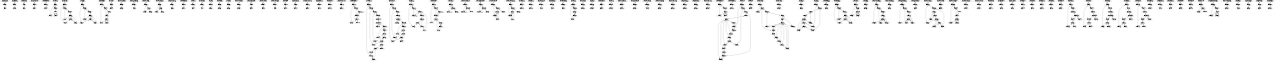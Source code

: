 digraph G {
size ="8.5,11";
StartgetStringL0 -> BasicL1
BasicL1 -> StartgetStringL0 [style=dashed]
BasicL1 -> EndL2
EndL2 -> BasicL1 [style=dashed]
StartgetNextL3 -> BasicL4
BasicL4 -> StartgetNextL3 [style=dashed]
BasicL4 -> EndL5
EndL5 -> BasicL4 [style=dashed]
StartsetNextL6 -> BasicL7
BasicL7 -> StartsetNextL6 [style=dashed]
BasicL7 -> EndL8
EndL8 -> BasicL7 [style=dashed]
Startconstructor1L9 -> BasicL10
BasicL10 -> Startconstructor1L9 [style=dashed]
BasicL10 -> EndL11
EndL11 -> BasicL10 [style=dashed]
StartaddToEndL12 -> BasicL13
BasicL13 -> StartaddToEndL12 [style=dashed]
BasicL13 -> EndL14
EndL14 -> BasicL13 [style=dashed]
StartaddL15 -> BasicL16
BasicL16 -> StartaddL15 [style=dashed]
BasicL16 -> trueL18
trueL18 -> BasicL16 [style=dashed]
trueL18 -> EndL17
EndL17 -> trueL18 [style=dashed]
EndL17 -> falseL20 [style=dashed]
EndL17 -> joinL19 [style=dashed]
EndL17 -> joinL19
joinL19 -> EndL17 [style=dashed]
joinL19 -> EndL17 [style=dashed]
joinL19 -> EndL17
EndL17 -> joinL19
BasicL16 -> falseL20
falseL20 -> BasicL16 [style=dashed]
falseL20 -> EndL17
StartremoveL21 -> BasicL22
BasicL22 -> StartremoveL21 [style=dashed]
BasicL22 -> trueL24
trueL24 -> BasicL22 [style=dashed]
trueL24 -> joinL25
joinL25 -> trueL24 [style=dashed]
joinL25 -> joinL28 [style=dashed]
joinL25 -> EndL23
EndL23 -> trueL27 [style=dashed]
EndL23 -> falseL29 [style=dashed]
EndL23 -> joinL25 [style=dashed]
EndL23 -> joinL28
joinL28 -> EndL23 [style=dashed]
joinL28 -> EndL23 [style=dashed]
joinL28 -> joinL25
EndL23 -> joinL28
BasicL22 -> falseL26
falseL26 -> BasicL22 [style=dashed]
falseL26 -> trueL27
trueL27 -> falseL26 [style=dashed]
trueL27 -> EndL23
falseL26 -> falseL29
falseL29 -> falseL26 [style=dashed]
falseL29 -> EndL23
StartgetL30 -> BasicL31
BasicL31 -> StartgetL30 [style=dashed]
BasicL31 -> trueL33
trueL33 -> BasicL31 [style=dashed]
trueL33 -> joinL34
joinL34 -> trueL33 [style=dashed]
joinL34 -> joinL37 [style=dashed]
joinL34 -> EndL32
EndL32 -> trueL36 [style=dashed]
EndL32 -> falseL38 [style=dashed]
EndL32 -> joinL34 [style=dashed]
EndL32 -> joinL37
joinL37 -> EndL32 [style=dashed]
joinL37 -> EndL32 [style=dashed]
joinL37 -> joinL34
EndL32 -> joinL37
BasicL31 -> falseL35
falseL35 -> BasicL31 [style=dashed]
falseL35 -> trueL36
trueL36 -> falseL35 [style=dashed]
trueL36 -> EndL32
falseL35 -> falseL38
falseL38 -> falseL35 [style=dashed]
falseL38 -> EndL32
StartindexOfL39 -> BasicL40
BasicL40 -> StartindexOfL39 [style=dashed]
BasicL40 -> trueL42
trueL42 -> BasicL40 [style=dashed]
trueL42 -> EndL41
EndL41 -> trueL42 [style=dashed]
EndL41 -> joinL46 [style=dashed]
EndL41 -> joinL43 [style=dashed]
EndL41 -> joinL43
joinL43 -> EndL41 [style=dashed]
joinL43 -> EndL41 [style=dashed]
joinL43 -> EndL41
EndL41 -> joinL43
BasicL40 -> falseL44
falseL44 -> BasicL40 [style=dashed]
falseL44 -> trueL45
trueL45 -> falseL44 [style=dashed]
trueL45 -> joinL46
joinL46 -> trueL45 [style=dashed]
joinL46 -> falseL44 [style=dashed]
joinL46 -> EndL41
falseL44 -> joinL46
StartsizeL47 -> BasicL48
BasicL48 -> StartsizeL47 [style=dashed]
BasicL48 -> EndL49
EndL49 -> BasicL48 [style=dashed]
StarttoLowerCaseL50 -> BasicL51
BasicL51 -> StarttoLowerCaseL50 [style=dashed]
BasicL51 -> EndL52
EndL52 -> BasicL51 [style=dashed]
StarttoUpperCaseL53 -> BasicL54
BasicL54 -> StarttoUpperCaseL53 [style=dashed]
BasicL54 -> EndL55
EndL55 -> BasicL54 [style=dashed]
StartstartsWithL56 -> BasicL57
BasicL57 -> StartstartsWithL56 [style=dashed]
BasicL57 -> trueL59
trueL59 -> BasicL57 [style=dashed]
trueL59 -> joinL60
joinL60 -> trueL59 [style=dashed]
joinL60 -> BasicL57 [style=dashed]
joinL60 -> EndL58
EndL58 -> joinL60 [style=dashed]
BasicL57 -> joinL60
StarthasSubstringL61 -> BasicL62
BasicL62 -> StarthasSubstringL61 [style=dashed]
BasicL62 -> trueL64
trueL64 -> BasicL62 [style=dashed]
trueL64 -> joinL65
joinL65 -> trueL64 [style=dashed]
joinL65 -> BasicL62 [style=dashed]
joinL65 -> EndL63
EndL63 -> joinL65 [style=dashed]
BasicL62 -> joinL65
Startconstructor1L66 -> BasicL67
BasicL67 -> Startconstructor1L66 [style=dashed]
BasicL67 -> EndL68
EndL68 -> BasicL67 [style=dashed]
StartaddToEndL69 -> BasicL70
BasicL70 -> StartaddToEndL69 [style=dashed]
BasicL70 -> EndL71
EndL71 -> BasicL70 [style=dashed]
StartaddL72 -> BasicL73
BasicL73 -> StartaddL72 [style=dashed]
BasicL73 -> EndL74
EndL74 -> BasicL73 [style=dashed]
StartremoveL75 -> BasicL76
BasicL76 -> StartremoveL75 [style=dashed]
BasicL76 -> EndL77
EndL77 -> BasicL76 [style=dashed]
StartgetL78 -> BasicL79
BasicL79 -> StartgetL78 [style=dashed]
BasicL79 -> EndL80
EndL80 -> BasicL79 [style=dashed]
StartindexOfL81 -> BasicL82
BasicL82 -> StartindexOfL81 [style=dashed]
BasicL82 -> EndL83
EndL83 -> BasicL82 [style=dashed]
StartsizeL84 -> BasicL85
BasicL85 -> StartsizeL84 [style=dashed]
BasicL85 -> EndL86
EndL86 -> BasicL85 [style=dashed]
StarttoLowerCaseL87 -> BasicL88
BasicL88 -> StarttoLowerCaseL87 [style=dashed]
BasicL88 -> EndL89
EndL89 -> BasicL88 [style=dashed]
StarttoUpperCaseL90 -> BasicL91
BasicL91 -> StarttoUpperCaseL90 [style=dashed]
BasicL91 -> EndL92
EndL92 -> BasicL91 [style=dashed]
StartstartsWithL93 -> BasicL94
BasicL94 -> StartstartsWithL93 [style=dashed]
BasicL94 -> EndL95
EndL95 -> BasicL94 [style=dashed]
StarthasSubstringL96 -> BasicL97
BasicL97 -> StarthasSubstringL96 [style=dashed]
BasicL97 -> EndL98
EndL98 -> BasicL97 [style=dashed]
StartmainL99 -> BasicL100
BasicL100 -> StartmainL99 [style=dashed]
BasicL100 -> EndL101
EndL101 -> BasicL100 [style=dashed]
StartgetStringL102 -> BasicL103
BasicL103 -> StartgetStringL102 [style=dashed]
BasicL103 -> EndL104
EndL104 -> BasicL103 [style=dashed]
Startconstructor1L105 -> BasicL106
BasicL106 -> Startconstructor1L105 [style=dashed]
BasicL106 -> EndL107
EndL107 -> BasicL106 [style=dashed]
StartgetNextL108 -> BasicL109
BasicL109 -> StartgetNextL108 [style=dashed]
BasicL109 -> EndL110
EndL110 -> BasicL109 [style=dashed]
StartsetNextL111 -> BasicL112
BasicL112 -> StartsetNextL111 [style=dashed]
BasicL112 -> EndL113
EndL113 -> BasicL112 [style=dashed]
Startconstructor1L114 -> BasicL115
BasicL115 -> Startconstructor1L114 [style=dashed]
BasicL115 -> EndL116
EndL116 -> BasicL115 [style=dashed]
StartaddToEndL117 -> BasicL118
BasicL118 -> StartaddToEndL117 [style=dashed]
BasicL118 -> trueL120
trueL120 -> BasicL118 [style=dashed]
trueL120 -> joinL121
joinL121 -> trueL120 [style=dashed]
joinL121 -> BasicL124 [style=dashed]
joinL121 -> EndL119
EndL119 -> joinL121 [style=dashed]
BasicL118 -> falseL122
falseL122 -> BasicL118 [style=dashed]
falseL122 -> LoopL123
LoopL123 -> falseL122 [style=dashed]
LoopL123 -> LoopL123 [style=dashed]
LoopL123 -> LoopL123
LoopL123 -> BasicL124
BasicL124 -> falseL122 [style=dashed]
BasicL124 -> LoopL123 [style=dashed]
BasicL124 -> joinL121
falseL122 -> BasicL124
StartaddL125 -> BasicL126
BasicL126 -> StartaddL125 [style=dashed]
BasicL126 -> trueL128
trueL128 -> BasicL126 [style=dashed]
trueL128 -> trueL130
trueL130 -> trueL128 [style=dashed]
trueL130 -> joinL131
joinL131 -> trueL130 [style=dashed]
joinL131 -> falseL132 [style=dashed]
joinL131 -> joinL129
joinL129 -> joinL131 [style=dashed]
joinL129 -> joinL135 [style=dashed]
joinL129 -> EndL127
EndL127 -> joinL129 [style=dashed]
trueL128 -> falseL132
falseL132 -> trueL128 [style=dashed]
falseL132 -> joinL131
BasicL126 -> falseL133
falseL133 -> BasicL126 [style=dashed]
falseL133 -> trueL134
trueL134 -> falseL133 [style=dashed]
trueL134 -> joinL135
joinL135 -> trueL134 [style=dashed]
joinL135 -> joinL138 [style=dashed]
joinL135 -> joinL129
falseL133 -> falseL136
falseL136 -> falseL133 [style=dashed]
falseL136 -> trueL137
trueL137 -> falseL136 [style=dashed]
trueL137 -> joinL138
joinL138 -> trueL137 [style=dashed]
joinL138 -> joinL145 [style=dashed]
joinL138 -> joinL135
falseL136 -> falseL139
falseL139 -> falseL136 [style=dashed]
falseL139 -> ForInitL140
ForInitL140 -> falseL139 [style=dashed]
ForInitL140 -> ForCondL141
ForCondL141 -> ForInitL140 [style=dashed]
ForCondL141 -> LoopL142 [style=dashed]
ForCondL141 -> LoopL142
LoopL142 -> ForCondL141 [style=dashed]
LoopL142 -> ForCondL141
ForCondL141 -> BasicL143
BasicL143 -> ForCondL141 [style=dashed]
BasicL143 -> trueL144
trueL144 -> BasicL143 [style=dashed]
trueL144 -> joinL145
joinL145 -> trueL144 [style=dashed]
joinL145 -> falseL146 [style=dashed]
joinL145 -> joinL138
BasicL143 -> falseL146
falseL146 -> BasicL143 [style=dashed]
falseL146 -> joinL145
StartremoveL147 -> BasicL148
BasicL148 -> StartremoveL147 [style=dashed]
BasicL148 -> trueL150
trueL150 -> BasicL148 [style=dashed]
trueL150 -> joinL151
joinL151 -> trueL150 [style=dashed]
joinL151 -> joinL154 [style=dashed]
joinL151 -> EndL149
EndL149 -> joinL151 [style=dashed]
BasicL148 -> falseL152
falseL152 -> BasicL148 [style=dashed]
falseL152 -> trueL153
trueL153 -> falseL152 [style=dashed]
trueL153 -> joinL154
joinL154 -> trueL153 [style=dashed]
joinL154 -> joinL161 [style=dashed]
joinL154 -> joinL151
falseL152 -> falseL155
falseL155 -> falseL152 [style=dashed]
falseL155 -> ForInitL156
ForInitL156 -> falseL155 [style=dashed]
ForInitL156 -> ForCondL157
ForCondL157 -> ForInitL156 [style=dashed]
ForCondL157 -> LoopL158 [style=dashed]
ForCondL157 -> LoopL158
LoopL158 -> ForCondL157 [style=dashed]
LoopL158 -> ForCondL157
ForCondL157 -> BasicL159
BasicL159 -> ForCondL157 [style=dashed]
BasicL159 -> trueL160
trueL160 -> BasicL159 [style=dashed]
trueL160 -> joinL161
joinL161 -> trueL160 [style=dashed]
joinL161 -> falseL162 [style=dashed]
joinL161 -> joinL154
BasicL159 -> falseL162
falseL162 -> BasicL159 [style=dashed]
falseL162 -> joinL161
StartgetL163 -> BasicL164
BasicL164 -> StartgetL163 [style=dashed]
BasicL164 -> trueL166
trueL166 -> BasicL164 [style=dashed]
trueL166 -> joinL167
joinL167 -> trueL166 [style=dashed]
joinL167 -> joinL172 [style=dashed]
joinL167 -> EndL165
EndL165 -> falseL173 [style=dashed]
EndL165 -> joinL167 [style=dashed]
EndL165 -> joinL172
joinL172 -> trueL171 [style=dashed]
joinL172 -> EndL165 [style=dashed]
joinL172 -> joinL167
BasicL164 -> falseL168
falseL168 -> BasicL164 [style=dashed]
falseL168 -> LoopL169
LoopL169 -> falseL168 [style=dashed]
LoopL169 -> LoopL169 [style=dashed]
LoopL169 -> LoopL169
LoopL169 -> BasicL170
BasicL170 -> falseL168 [style=dashed]
BasicL170 -> LoopL169 [style=dashed]
BasicL170 -> trueL171
trueL171 -> BasicL170 [style=dashed]
trueL171 -> joinL172
BasicL170 -> falseL173
falseL173 -> BasicL170 [style=dashed]
falseL173 -> EndL165
falseL168 -> BasicL170
StartindexOfL174 -> BasicL175
BasicL175 -> StartindexOfL174 [style=dashed]
BasicL175 -> trueL177
trueL177 -> BasicL175 [style=dashed]
trueL177 -> joinL178
joinL178 -> trueL177 [style=dashed]
joinL178 -> BasicL181 [style=dashed]
joinL178 -> trueL182
trueL182 -> joinL178 [style=dashed]
trueL182 -> EndL176
EndL176 -> trueL182 [style=dashed]
EndL176 -> joinL183 [style=dashed]
EndL176 -> joinL183
joinL183 -> EndL176 [style=dashed]
joinL183 -> joinL178 [style=dashed]
joinL183 -> EndL176
joinL178 -> joinL183
BasicL175 -> falseL179
falseL179 -> BasicL175 [style=dashed]
falseL179 -> LoopL180
LoopL180 -> falseL179 [style=dashed]
LoopL180 -> LoopL180 [style=dashed]
LoopL180 -> LoopL180
LoopL180 -> BasicL181
BasicL181 -> falseL179 [style=dashed]
BasicL181 -> LoopL180 [style=dashed]
BasicL181 -> joinL178
falseL179 -> BasicL181
StartsizeL184 -> BasicL185
BasicL185 -> StartsizeL184 [style=dashed]
BasicL185 -> LoopL187
LoopL187 -> BasicL185 [style=dashed]
LoopL187 -> LoopL187 [style=dashed]
LoopL187 -> LoopL187
LoopL187 -> BasicL188
BasicL188 -> BasicL185 [style=dashed]
BasicL188 -> LoopL187 [style=dashed]
BasicL188 -> EndL186
EndL186 -> BasicL188 [style=dashed]
BasicL185 -> BasicL188
StarttoLowerCaseL189 -> BasicL190
BasicL190 -> StarttoLowerCaseL189 [style=dashed]
BasicL190 -> LoopL192
LoopL192 -> BasicL190 [style=dashed]
LoopL192 -> LoopL192 [style=dashed]
LoopL192 -> LoopL192
LoopL192 -> BasicL193
BasicL193 -> BasicL190 [style=dashed]
BasicL193 -> LoopL192 [style=dashed]
BasicL193 -> EndL191
EndL191 -> BasicL193 [style=dashed]
BasicL190 -> BasicL193
StarttoUpperCaseL194 -> BasicL195
BasicL195 -> StarttoUpperCaseL194 [style=dashed]
BasicL195 -> LoopL197
LoopL197 -> BasicL195 [style=dashed]
LoopL197 -> LoopL197 [style=dashed]
LoopL197 -> LoopL197
LoopL197 -> BasicL198
BasicL198 -> BasicL195 [style=dashed]
BasicL198 -> LoopL197 [style=dashed]
BasicL198 -> EndL196
EndL196 -> BasicL198 [style=dashed]
BasicL195 -> BasicL198
StartstartsWithL199 -> BasicL200
BasicL200 -> StartstartsWithL199 [style=dashed]
BasicL200 -> LoopL202
LoopL202 -> BasicL200 [style=dashed]
LoopL202 -> joinL205 [style=dashed]
LoopL202 -> trueL204
trueL204 -> LoopL202 [style=dashed]
trueL204 -> joinL205
joinL205 -> trueL204 [style=dashed]
joinL205 -> LoopL202 [style=dashed]
joinL205 -> LoopL202
joinL205 -> BasicL203
BasicL203 -> BasicL200 [style=dashed]
BasicL203 -> joinL205 [style=dashed]
BasicL203 -> EndL201
EndL201 -> BasicL203 [style=dashed]
LoopL202 -> joinL205
BasicL200 -> BasicL203
StarthasSubstringL206 -> BasicL207
BasicL207 -> StarthasSubstringL206 [style=dashed]
BasicL207 -> LoopL209
LoopL209 -> BasicL207 [style=dashed]
LoopL209 -> joinL212 [style=dashed]
LoopL209 -> trueL211
trueL211 -> LoopL209 [style=dashed]
trueL211 -> joinL212
joinL212 -> trueL211 [style=dashed]
joinL212 -> LoopL209 [style=dashed]
joinL212 -> LoopL209
joinL212 -> BasicL210
BasicL210 -> BasicL207 [style=dashed]
BasicL210 -> joinL212 [style=dashed]
BasicL210 -> EndL208
EndL208 -> BasicL210 [style=dashed]
LoopL209 -> joinL212
BasicL207 -> BasicL210
StartmainL213 -> BasicL214
BasicL214 -> StartmainL213 [style=dashed]
BasicL214 -> EndL215
EndL215 -> BasicL214 [style=dashed]
StartmainL216 -> BasicL217
BasicL217 -> StartmainL216 [style=dashed]
BasicL217 -> EndL218
EndL218 -> BasicL217 [style=dashed]
StartgetStringL219 -> BasicL220
BasicL220 -> StartgetStringL219 [style=dashed]
BasicL220 -> EndL221
EndL221 -> BasicL220 [style=dashed]
StartgetNextL222 -> BasicL223
BasicL223 -> StartgetNextL222 [style=dashed]
BasicL223 -> EndL224
EndL224 -> BasicL223 [style=dashed]
StartaddToEndL225 -> BasicL226
BasicL226 -> StartaddToEndL225 [style=dashed]
BasicL226 -> EndL227
EndL227 -> BasicL226 [style=dashed]
StartaddL228 -> BasicL229
BasicL229 -> StartaddL228 [style=dashed]
BasicL229 -> trueL231
trueL231 -> BasicL229 [style=dashed]
trueL231 -> EndL230
EndL230 -> trueL231 [style=dashed]
EndL230 -> joinL232 [style=dashed]
EndL230 -> joinL232
joinL232 -> EndL230 [style=dashed]
joinL232 -> falseL233 [style=dashed]
joinL232 -> EndL230
BasicL229 -> falseL233
falseL233 -> BasicL229 [style=dashed]
falseL233 -> joinL232
StartremoveL234 -> BasicL235
BasicL235 -> StartremoveL234 [style=dashed]
BasicL235 -> EndL236
EndL236 -> BasicL235 [style=dashed]
StartgetL237 -> BasicL238
BasicL238 -> StartgetL237 [style=dashed]
BasicL238 -> EndL239
EndL239 -> BasicL238 [style=dashed]
StartindexOfL240 -> BasicL241
BasicL241 -> StartindexOfL240 [style=dashed]
BasicL241 -> EndL242
EndL242 -> BasicL241 [style=dashed]
StartsizeL243 -> BasicL244
BasicL244 -> StartsizeL243 [style=dashed]
BasicL244 -> EndL245
EndL245 -> BasicL244 [style=dashed]
StarttoLowerCaseL246 -> BasicL247
BasicL247 -> StarttoLowerCaseL246 [style=dashed]
BasicL247 -> EndL248
EndL248 -> BasicL247 [style=dashed]
StarttoUpperCaseL249 -> BasicL250
BasicL250 -> StarttoUpperCaseL249 [style=dashed]
BasicL250 -> EndL251
EndL251 -> BasicL250 [style=dashed]
StartstartsWithL252 -> BasicL253
BasicL253 -> StartstartsWithL252 [style=dashed]
BasicL253 -> EndL254
EndL254 -> BasicL253 [style=dashed]
StarthasSubstringL255 -> BasicL256
BasicL256 -> StarthasSubstringL255 [style=dashed]
BasicL256 -> EndL257
EndL257 -> BasicL256 [style=dashed]
Startconstructor1L258 -> BasicL259
BasicL259 -> Startconstructor1L258 [style=dashed]
BasicL259 -> EndL260
EndL260 -> BasicL259 [style=dashed]
StartgetStringL261 -> BasicL262
BasicL262 -> StartgetStringL261 [style=dashed]
BasicL262 -> EndL263
EndL263 -> BasicL262 [style=dashed]
StartgetNodeL264 -> BasicL265
BasicL265 -> StartgetNodeL264 [style=dashed]
BasicL265 -> EndL266
EndL266 -> BasicL265 [style=dashed]
Startconstructor1L267 -> BasicL268
BasicL268 -> Startconstructor1L267 [style=dashed]
BasicL268 -> EndL269
EndL269 -> BasicL268 [style=dashed]
StartaddToEndL270 -> BasicL271
BasicL271 -> StartaddToEndL270 [style=dashed]
BasicL271 -> trueL273
trueL273 -> BasicL271 [style=dashed]
trueL273 -> EndL272
EndL272 -> trueL273 [style=dashed]
EndL272 -> falseL275 [style=dashed]
EndL272 -> joinL274 [style=dashed]
EndL272 -> joinL274
joinL274 -> EndL272 [style=dashed]
joinL274 -> EndL272 [style=dashed]
joinL274 -> EndL272
EndL272 -> joinL274
BasicL271 -> falseL275
falseL275 -> BasicL271 [style=dashed]
falseL275 -> EndL272
StartaddToEndL276 -> BasicL277
BasicL277 -> StartaddToEndL276 [style=dashed]
BasicL277 -> EndL278
EndL278 -> BasicL277 [style=dashed]
StartaddL279 -> BasicL280
BasicL280 -> StartaddL279 [style=dashed]
BasicL280 -> trueL282
trueL282 -> BasicL280 [style=dashed]
trueL282 -> trueL284
trueL284 -> trueL282 [style=dashed]
trueL284 -> EndL281
EndL281 -> trueL284 [style=dashed]
EndL281 -> trueL290 [style=dashed]
EndL281 -> falseL295 [style=dashed]
EndL281 -> joinL283 [style=dashed]
EndL281 -> joinL285
joinL285 -> EndL281 [style=dashed]
joinL285 -> falseL286 [style=dashed]
joinL285 -> joinL283
joinL283 -> joinL285 [style=dashed]
joinL283 -> joinL289 [style=dashed]
joinL283 -> EndL281
EndL281 -> joinL291
joinL291 -> EndL281 [style=dashed]
joinL291 -> joinL294 [style=dashed]
joinL291 -> joinL289
joinL289 -> joinL291 [style=dashed]
joinL289 -> falseL296 [style=dashed]
joinL289 -> joinL283
EndL281 -> joinL294
joinL294 -> trueL293 [style=dashed]
joinL294 -> EndL281 [style=dashed]
joinL294 -> joinL291
trueL282 -> falseL286
falseL286 -> trueL282 [style=dashed]
falseL286 -> joinL285
BasicL280 -> falseL287
falseL287 -> BasicL280 [style=dashed]
falseL287 -> trueL288
trueL288 -> falseL287 [style=dashed]
trueL288 -> trueL290
trueL290 -> trueL288 [style=dashed]
trueL290 -> EndL281
trueL288 -> falseL292
falseL292 -> trueL288 [style=dashed]
falseL292 -> trueL293
trueL293 -> falseL292 [style=dashed]
trueL293 -> joinL294
falseL292 -> falseL295
falseL295 -> falseL292 [style=dashed]
falseL295 -> EndL281
falseL287 -> falseL296
falseL296 -> falseL287 [style=dashed]
falseL296 -> joinL289
StartaddL297 -> BasicL298
BasicL298 -> StartaddL297 [style=dashed]
BasicL298 -> EndL299
EndL299 -> BasicL298 [style=dashed]
StartremoveL300 -> BasicL301
BasicL301 -> StartremoveL300 [style=dashed]
BasicL301 -> trueL303
trueL303 -> BasicL301 [style=dashed]
trueL303 -> joinL304
joinL304 -> trueL303 [style=dashed]
joinL304 -> BasicL301 [style=dashed]
joinL304 -> trueL305
trueL305 -> joinL304 [style=dashed]
trueL305 -> trueL307
trueL307 -> trueL305 [style=dashed]
trueL307 -> EndL302
EndL302 -> trueL307 [style=dashed]
EndL302 -> trueL311 [style=dashed]
EndL302 -> trueL314 [style=dashed]
EndL302 -> falseL316 [style=dashed]
EndL302 -> joinL306 [style=dashed]
EndL302 -> joinL308
joinL308 -> EndL302 [style=dashed]
joinL308 -> falseL309 [style=dashed]
joinL308 -> joinL306
joinL306 -> joinL308 [style=dashed]
joinL306 -> joinL312 [style=dashed]
joinL306 -> EndL302
EndL302 -> joinL312
joinL312 -> EndL302 [style=dashed]
joinL312 -> joinL315 [style=dashed]
joinL312 -> joinL306
EndL302 -> joinL315
joinL315 -> EndL302 [style=dashed]
joinL315 -> EndL302 [style=dashed]
joinL315 -> joinL312
EndL302 -> joinL315
trueL305 -> falseL309
falseL309 -> trueL305 [style=dashed]
falseL309 -> joinL308
joinL304 -> falseL310
falseL310 -> joinL304 [style=dashed]
falseL310 -> trueL311
trueL311 -> falseL310 [style=dashed]
trueL311 -> EndL302
falseL310 -> falseL313
falseL313 -> falseL310 [style=dashed]
falseL313 -> trueL314
trueL314 -> falseL313 [style=dashed]
trueL314 -> EndL302
falseL313 -> falseL316
falseL316 -> falseL313 [style=dashed]
falseL316 -> EndL302
BasicL301 -> joinL304
StartremoveL317 -> BasicL318
BasicL318 -> StartremoveL317 [style=dashed]
BasicL318 -> EndL319
EndL319 -> BasicL318 [style=dashed]
StartgetL320 -> BasicL321
BasicL321 -> StartgetL320 [style=dashed]
BasicL321 -> EndL322
EndL322 -> BasicL321 [style=dashed]
StartgetL323 -> BasicL324
BasicL324 -> StartgetL323 [style=dashed]
BasicL324 -> trueL326
trueL326 -> BasicL324 [style=dashed]
trueL326 -> joinL327
joinL327 -> trueL326 [style=dashed]
joinL327 -> joinL330 [style=dashed]
joinL327 -> EndL325
EndL325 -> trueL331 [style=dashed]
EndL325 -> falseL333 [style=dashed]
EndL325 -> joinL327 [style=dashed]
EndL325 -> joinL332
joinL332 -> EndL325 [style=dashed]
joinL332 -> EndL325 [style=dashed]
joinL332 -> joinL330
joinL330 -> joinL332 [style=dashed]
joinL330 -> falseL334 [style=dashed]
joinL330 -> joinL327
EndL325 -> joinL332
BasicL324 -> falseL328
falseL328 -> BasicL324 [style=dashed]
falseL328 -> trueL329
trueL329 -> falseL328 [style=dashed]
trueL329 -> trueL331
trueL331 -> trueL329 [style=dashed]
trueL331 -> EndL325
trueL329 -> falseL333
falseL333 -> trueL329 [style=dashed]
falseL333 -> EndL325
falseL328 -> falseL334
falseL334 -> falseL328 [style=dashed]
falseL334 -> joinL330
StartindexOfL335 -> BasicL336
BasicL336 -> StartindexOfL335 [style=dashed]
BasicL336 -> EndL337
EndL337 -> BasicL336 [style=dashed]
StartindexOfL338 -> BasicL339
BasicL339 -> StartindexOfL338 [style=dashed]
BasicL339 -> trueL341
trueL341 -> BasicL339 [style=dashed]
trueL341 -> joinL342
joinL342 -> trueL341 [style=dashed]
joinL342 -> joinL345 [style=dashed]
joinL342 -> EndL340
EndL340 -> trueL344 [style=dashed]
EndL340 -> falseL346 [style=dashed]
EndL340 -> joinL342 [style=dashed]
EndL340 -> joinL345
joinL345 -> EndL340 [style=dashed]
joinL345 -> EndL340 [style=dashed]
joinL345 -> joinL342
EndL340 -> joinL345
BasicL339 -> falseL343
falseL343 -> BasicL339 [style=dashed]
falseL343 -> trueL344
trueL344 -> falseL343 [style=dashed]
trueL344 -> EndL340
falseL343 -> falseL346
falseL346 -> falseL343 [style=dashed]
falseL346 -> EndL340
StartsizeL347 -> BasicL348
BasicL348 -> StartsizeL347 [style=dashed]
BasicL348 -> trueL350
trueL350 -> BasicL348 [style=dashed]
trueL350 -> EndL349
EndL349 -> trueL350 [style=dashed]
EndL349 -> falseL352 [style=dashed]
EndL349 -> joinL351 [style=dashed]
EndL349 -> joinL351
joinL351 -> EndL349 [style=dashed]
joinL351 -> EndL349 [style=dashed]
joinL351 -> EndL349
EndL349 -> joinL351
BasicL348 -> falseL352
falseL352 -> BasicL348 [style=dashed]
falseL352 -> EndL349
StartsizeL353 -> BasicL354
BasicL354 -> StartsizeL353 [style=dashed]
BasicL354 -> EndL355
EndL355 -> BasicL354 [style=dashed]
StarttoLowerCaseL356 -> BasicL357
BasicL357 -> StarttoLowerCaseL356 [style=dashed]
BasicL357 -> trueL359
trueL359 -> BasicL357 [style=dashed]
trueL359 -> EndL358
EndL358 -> trueL359 [style=dashed]
EndL358 -> trueL362 [style=dashed]
EndL358 -> joinL360 [style=dashed]
EndL358 -> joinL360
joinL360 -> EndL358 [style=dashed]
joinL360 -> joinL363 [style=dashed]
joinL360 -> EndL358
EndL358 -> joinL363
joinL363 -> EndL358 [style=dashed]
joinL363 -> falseL364 [style=dashed]
joinL363 -> joinL360
BasicL357 -> falseL361
falseL361 -> BasicL357 [style=dashed]
falseL361 -> trueL362
trueL362 -> falseL361 [style=dashed]
trueL362 -> EndL358
falseL361 -> falseL364
falseL364 -> falseL361 [style=dashed]
falseL364 -> joinL363
StarttoLowerCaseL365 -> BasicL366
BasicL366 -> StarttoLowerCaseL365 [style=dashed]
BasicL366 -> EndL367
EndL367 -> BasicL366 [style=dashed]
StarttoUpperCaseL368 -> BasicL369
BasicL369 -> StarttoUpperCaseL368 [style=dashed]
BasicL369 -> trueL371
trueL371 -> BasicL369 [style=dashed]
trueL371 -> EndL370
EndL370 -> trueL371 [style=dashed]
EndL370 -> trueL374 [style=dashed]
EndL370 -> joinL372 [style=dashed]
EndL370 -> joinL372
joinL372 -> EndL370 [style=dashed]
joinL372 -> joinL375 [style=dashed]
joinL372 -> EndL370
EndL370 -> joinL375
joinL375 -> EndL370 [style=dashed]
joinL375 -> falseL376 [style=dashed]
joinL375 -> joinL372
BasicL369 -> falseL373
falseL373 -> BasicL369 [style=dashed]
falseL373 -> trueL374
trueL374 -> falseL373 [style=dashed]
trueL374 -> EndL370
falseL373 -> falseL376
falseL376 -> falseL373 [style=dashed]
falseL376 -> joinL375
StarttoUpperCaseL377 -> BasicL378
BasicL378 -> StarttoUpperCaseL377 [style=dashed]
BasicL378 -> EndL379
EndL379 -> BasicL378 [style=dashed]
StartstartsWithL380 -> BasicL381
BasicL381 -> StartstartsWithL380 [style=dashed]
BasicL381 -> trueL383
trueL383 -> BasicL381 [style=dashed]
trueL383 -> EndL382
EndL382 -> trueL383 [style=dashed]
EndL382 -> joinL389 [style=dashed]
EndL382 -> joinL384 [style=dashed]
EndL382 -> joinL384
joinL384 -> EndL382 [style=dashed]
joinL384 -> joinL387 [style=dashed]
joinL384 -> EndL382
EndL382 -> joinL387
joinL387 -> EndL382 [style=dashed]
joinL387 -> falseL390 [style=dashed]
joinL387 -> joinL384
BasicL381 -> falseL385
falseL385 -> BasicL381 [style=dashed]
falseL385 -> trueL386
trueL386 -> falseL385 [style=dashed]
trueL386 -> trueL388
trueL388 -> trueL386 [style=dashed]
trueL388 -> joinL389
joinL389 -> trueL388 [style=dashed]
joinL389 -> trueL386 [style=dashed]
joinL389 -> EndL382
trueL386 -> joinL389
falseL385 -> falseL390
falseL390 -> falseL385 [style=dashed]
falseL390 -> joinL387
StartstartsWithL391 -> BasicL392
BasicL392 -> StartstartsWithL391 [style=dashed]
BasicL392 -> EndL393
EndL393 -> BasicL392 [style=dashed]
StarthasSubstringL394 -> BasicL395
BasicL395 -> StarthasSubstringL394 [style=dashed]
BasicL395 -> trueL397
trueL397 -> BasicL395 [style=dashed]
trueL397 -> EndL396
EndL396 -> trueL397 [style=dashed]
EndL396 -> joinL401 [style=dashed]
EndL396 -> joinL398 [style=dashed]
EndL396 -> joinL398
joinL398 -> EndL396 [style=dashed]
joinL398 -> EndL396 [style=dashed]
joinL398 -> EndL396
EndL396 -> joinL398
BasicL395 -> falseL399
falseL399 -> BasicL395 [style=dashed]
falseL399 -> trueL400
trueL400 -> falseL399 [style=dashed]
trueL400 -> joinL401
joinL401 -> trueL400 [style=dashed]
joinL401 -> falseL399 [style=dashed]
joinL401 -> EndL396
falseL399 -> joinL401
StarthasSubstringL402 -> BasicL403
BasicL403 -> StarthasSubstringL402 [style=dashed]
BasicL403 -> EndL404
EndL404 -> BasicL403 [style=dashed]
Startconstructor1L405 -> BasicL406
BasicL406 -> Startconstructor1L405 [style=dashed]
BasicL406 -> EndL407
EndL407 -> BasicL406 [style=dashed]
StartsetNextL408 -> BasicL409
BasicL409 -> StartsetNextL408 [style=dashed]
BasicL409 -> EndL410
EndL410 -> BasicL409 [style=dashed]
StartgetNextL411 -> BasicL412
BasicL412 -> StartgetNextL411 [style=dashed]
BasicL412 -> EndL413
EndL413 -> BasicL412 [style=dashed]
StartgetStringL414 -> BasicL415
BasicL415 -> StartgetStringL414 [style=dashed]
BasicL415 -> EndL416
EndL416 -> BasicL415 [style=dashed]
StartcheckL417 -> BasicL418
BasicL418 -> StartcheckL417 [style=dashed]
BasicL418 -> EndL419
EndL419 -> BasicL418 [style=dashed]
StartcheckL420 -> BasicL421
BasicL421 -> StartcheckL420 [style=dashed]
BasicL421 -> EndL422
EndL422 -> BasicL421 [style=dashed]
StartcheckL423 -> BasicL424
BasicL424 -> StartcheckL423 [style=dashed]
BasicL424 -> EndL425
EndL425 -> BasicL424 [style=dashed]
StartcheckL426 -> BasicL427
BasicL427 -> StartcheckL426 [style=dashed]
BasicL427 -> EndL428
EndL428 -> BasicL427 [style=dashed]
StartcheckL429 -> BasicL430
BasicL430 -> StartcheckL429 [style=dashed]
BasicL430 -> EndL431
EndL431 -> BasicL430 [style=dashed]
StartcheckL432 -> BasicL433
BasicL433 -> StartcheckL432 [style=dashed]
BasicL433 -> trueL435
trueL435 -> BasicL433 [style=dashed]
trueL435 -> joinL436
joinL436 -> trueL435 [style=dashed]
joinL436 -> BasicL441 [style=dashed]
joinL436 -> EndL434
EndL434 -> joinL436 [style=dashed]
BasicL433 -> falseL437
falseL437 -> BasicL433 [style=dashed]
falseL437 -> ForInitL438
ForInitL438 -> falseL437 [style=dashed]
ForInitL438 -> ForCondL439
ForCondL439 -> ForInitL438 [style=dashed]
ForCondL439 -> LoopL440 [style=dashed]
ForCondL439 -> LoopL440
LoopL440 -> ForCondL439 [style=dashed]
LoopL440 -> ForCondL439
ForCondL439 -> BasicL441
BasicL441 -> ForCondL439 [style=dashed]
BasicL441 -> joinL436
StartcheckL442 -> BasicL443
BasicL443 -> StartcheckL442 [style=dashed]
BasicL443 -> trueL445
trueL445 -> BasicL443 [style=dashed]
trueL445 -> joinL446
joinL446 -> trueL445 [style=dashed]
joinL446 -> BasicL451 [style=dashed]
joinL446 -> EndL444
EndL444 -> joinL446 [style=dashed]
BasicL443 -> falseL447
falseL447 -> BasicL443 [style=dashed]
falseL447 -> ForInitL448
ForInitL448 -> falseL447 [style=dashed]
ForInitL448 -> ForCondL449
ForCondL449 -> ForInitL448 [style=dashed]
ForCondL449 -> LoopL450 [style=dashed]
ForCondL449 -> LoopL450
LoopL450 -> ForCondL449 [style=dashed]
LoopL450 -> ForCondL449
ForCondL449 -> BasicL451
BasicL451 -> ForCondL449 [style=dashed]
BasicL451 -> joinL446
StartcheckL452 -> BasicL453
BasicL453 -> StartcheckL452 [style=dashed]
BasicL453 -> trueL455
trueL455 -> BasicL453 [style=dashed]
trueL455 -> joinL456
joinL456 -> trueL455 [style=dashed]
joinL456 -> BasicL461 [style=dashed]
joinL456 -> EndL454
EndL454 -> joinL456 [style=dashed]
BasicL453 -> falseL457
falseL457 -> BasicL453 [style=dashed]
falseL457 -> ForInitL458
ForInitL458 -> falseL457 [style=dashed]
ForInitL458 -> ForCondL459
ForCondL459 -> ForInitL458 [style=dashed]
ForCondL459 -> LoopL460 [style=dashed]
ForCondL459 -> LoopL460
LoopL460 -> ForCondL459 [style=dashed]
LoopL460 -> ForCondL459
ForCondL459 -> BasicL461
BasicL461 -> ForCondL459 [style=dashed]
BasicL461 -> joinL456
StartcheckL462 -> BasicL463
BasicL463 -> StartcheckL462 [style=dashed]
BasicL463 -> trueL465
trueL465 -> BasicL463 [style=dashed]
trueL465 -> joinL466
joinL466 -> trueL465 [style=dashed]
joinL466 -> BasicL471 [style=dashed]
joinL466 -> EndL464
EndL464 -> joinL466 [style=dashed]
BasicL463 -> falseL467
falseL467 -> BasicL463 [style=dashed]
falseL467 -> ForInitL468
ForInitL468 -> falseL467 [style=dashed]
ForInitL468 -> ForCondL469
ForCondL469 -> ForInitL468 [style=dashed]
ForCondL469 -> LoopL470 [style=dashed]
ForCondL469 -> LoopL470
LoopL470 -> ForCondL469 [style=dashed]
LoopL470 -> ForCondL469
ForCondL469 -> BasicL471
BasicL471 -> ForCondL469 [style=dashed]
BasicL471 -> joinL466
StartcheckL472 -> BasicL473
BasicL473 -> StartcheckL472 [style=dashed]
BasicL473 -> trueL475
trueL475 -> BasicL473 [style=dashed]
trueL475 -> joinL476
joinL476 -> trueL475 [style=dashed]
joinL476 -> BasicL481 [style=dashed]
joinL476 -> EndL474
EndL474 -> joinL476 [style=dashed]
BasicL473 -> falseL477
falseL477 -> BasicL473 [style=dashed]
falseL477 -> ForInitL478
ForInitL478 -> falseL477 [style=dashed]
ForInitL478 -> ForCondL479
ForCondL479 -> ForInitL478 [style=dashed]
ForCondL479 -> LoopL480 [style=dashed]
ForCondL479 -> LoopL480
LoopL480 -> ForCondL479 [style=dashed]
LoopL480 -> ForCondL479
ForCondL479 -> BasicL481
BasicL481 -> ForCondL479 [style=dashed]
BasicL481 -> joinL476
StartcheckitL482 -> BasicL483
BasicL483 -> StartcheckitL482 [style=dashed]
BasicL483 -> EndL484
EndL484 -> BasicL483 [style=dashed]
StartcheckitL485 -> BasicL486
BasicL486 -> StartcheckitL485 [style=dashed]
BasicL486 -> EndL487
EndL487 -> BasicL486 [style=dashed]
StartcheckitL488 -> BasicL489
BasicL489 -> StartcheckitL488 [style=dashed]
BasicL489 -> EndL490
EndL490 -> BasicL489 [style=dashed]
StartcheckitL491 -> BasicL492
BasicL492 -> StartcheckitL491 [style=dashed]
BasicL492 -> EndL493
EndL493 -> BasicL492 [style=dashed]
StartcheckitL494 -> BasicL495
BasicL495 -> StartcheckitL494 [style=dashed]
BasicL495 -> EndL496
EndL496 -> BasicL495 [style=dashed]
StartisErrorL497 -> BasicL498
BasicL498 -> StartisErrorL497 [style=dashed]
BasicL498 -> trueL500
trueL500 -> BasicL498 [style=dashed]
trueL500 -> joinL501
joinL501 -> trueL500 [style=dashed]
joinL501 -> BasicL498 [style=dashed]
joinL501 -> EndL499
EndL499 -> joinL501 [style=dashed]
BasicL498 -> joinL501
StartgetLineNumberL502 -> BasicL503
BasicL503 -> StartgetLineNumberL502 [style=dashed]
BasicL503 -> trueL505
trueL505 -> BasicL503 [style=dashed]
trueL505 -> EndL504
EndL504 -> trueL505 [style=dashed]
EndL504 -> falseL507 [style=dashed]
EndL504 -> joinL506 [style=dashed]
EndL504 -> joinL506
joinL506 -> EndL504 [style=dashed]
joinL506 -> EndL504 [style=dashed]
joinL506 -> EndL504
EndL504 -> joinL506
BasicL503 -> falseL507
falseL507 -> BasicL503 [style=dashed]
falseL507 -> EndL504
StarterrorMessageL508 -> BasicL509
BasicL509 -> StarterrorMessageL508 [style=dashed]
BasicL509 -> EndL510
EndL510 -> BasicL509 [style=dashed]
StartmainL511 -> BasicL512
BasicL512 -> StartmainL511 [style=dashed]
BasicL512 -> EndL513
EndL513 -> BasicL512 [style=dashed]
StartgetStringL514 -> BasicL515
BasicL515 -> StartgetStringL514 [style=dashed]
BasicL515 -> EndL516
EndL516 -> BasicL515 [style=dashed]
StartgetNextL517 -> BasicL518
BasicL518 -> StartgetNextL517 [style=dashed]
BasicL518 -> EndL519
EndL519 -> BasicL518 [style=dashed]
StartsetNextL520 -> BasicL521
BasicL521 -> StartsetNextL520 [style=dashed]
BasicL521 -> EndL522
EndL522 -> BasicL521 [style=dashed]
}